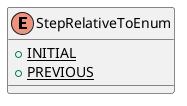 @startuml

    enum StepRelativeToEnum [[StepRelativeToEnum.html]] {
        {static} +INITIAL
        {static} +PREVIOUS
    }

@enduml
